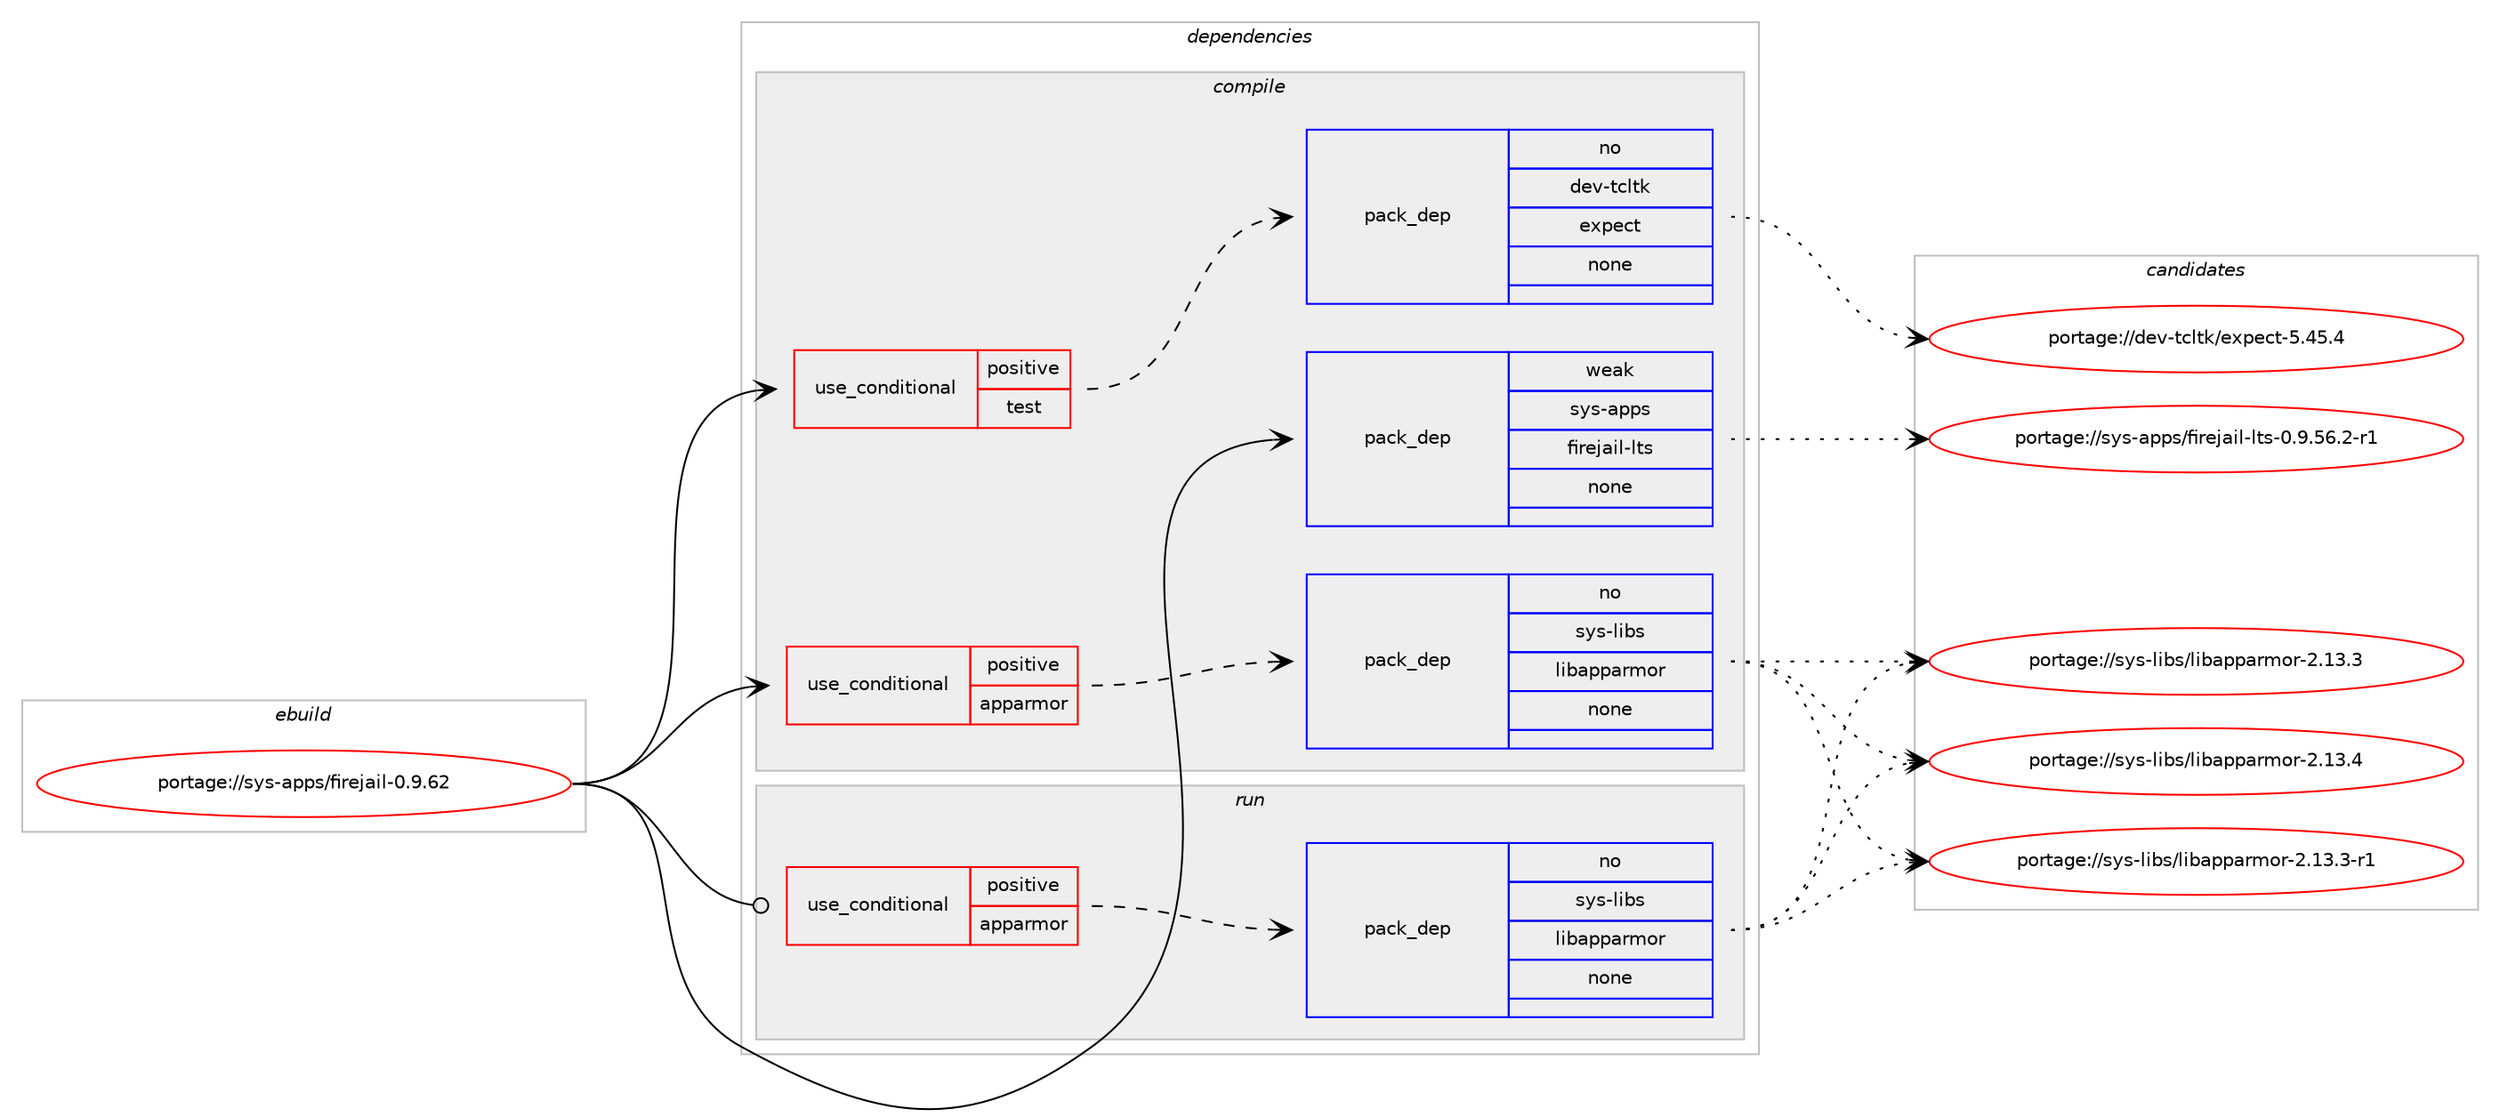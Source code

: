 digraph prolog {

# *************
# Graph options
# *************

newrank=true;
concentrate=true;
compound=true;
graph [rankdir=LR,fontname=Helvetica,fontsize=10,ranksep=1.5];#, ranksep=2.5, nodesep=0.2];
edge  [arrowhead=vee];
node  [fontname=Helvetica,fontsize=10];

# **********
# The ebuild
# **********

subgraph cluster_leftcol {
color=gray;
rank=same;
label=<<i>ebuild</i>>;
id [label="portage://sys-apps/firejail-0.9.62", color=red, width=4, href="../sys-apps/firejail-0.9.62.svg"];
}

# ****************
# The dependencies
# ****************

subgraph cluster_midcol {
color=gray;
label=<<i>dependencies</i>>;
subgraph cluster_compile {
fillcolor="#eeeeee";
style=filled;
label=<<i>compile</i>>;
subgraph cond590 {
dependency4011 [label=<<TABLE BORDER="0" CELLBORDER="1" CELLSPACING="0" CELLPADDING="4"><TR><TD ROWSPAN="3" CELLPADDING="10">use_conditional</TD></TR><TR><TD>positive</TD></TR><TR><TD>apparmor</TD></TR></TABLE>>, shape=none, color=red];
subgraph pack3346 {
dependency4012 [label=<<TABLE BORDER="0" CELLBORDER="1" CELLSPACING="0" CELLPADDING="4" WIDTH="220"><TR><TD ROWSPAN="6" CELLPADDING="30">pack_dep</TD></TR><TR><TD WIDTH="110">no</TD></TR><TR><TD>sys-libs</TD></TR><TR><TD>libapparmor</TD></TR><TR><TD>none</TD></TR><TR><TD></TD></TR></TABLE>>, shape=none, color=blue];
}
dependency4011:e -> dependency4012:w [weight=20,style="dashed",arrowhead="vee"];
}
id:e -> dependency4011:w [weight=20,style="solid",arrowhead="vee"];
subgraph cond591 {
dependency4013 [label=<<TABLE BORDER="0" CELLBORDER="1" CELLSPACING="0" CELLPADDING="4"><TR><TD ROWSPAN="3" CELLPADDING="10">use_conditional</TD></TR><TR><TD>positive</TD></TR><TR><TD>test</TD></TR></TABLE>>, shape=none, color=red];
subgraph pack3347 {
dependency4014 [label=<<TABLE BORDER="0" CELLBORDER="1" CELLSPACING="0" CELLPADDING="4" WIDTH="220"><TR><TD ROWSPAN="6" CELLPADDING="30">pack_dep</TD></TR><TR><TD WIDTH="110">no</TD></TR><TR><TD>dev-tcltk</TD></TR><TR><TD>expect</TD></TR><TR><TD>none</TD></TR><TR><TD></TD></TR></TABLE>>, shape=none, color=blue];
}
dependency4013:e -> dependency4014:w [weight=20,style="dashed",arrowhead="vee"];
}
id:e -> dependency4013:w [weight=20,style="solid",arrowhead="vee"];
subgraph pack3348 {
dependency4015 [label=<<TABLE BORDER="0" CELLBORDER="1" CELLSPACING="0" CELLPADDING="4" WIDTH="220"><TR><TD ROWSPAN="6" CELLPADDING="30">pack_dep</TD></TR><TR><TD WIDTH="110">weak</TD></TR><TR><TD>sys-apps</TD></TR><TR><TD>firejail-lts</TD></TR><TR><TD>none</TD></TR><TR><TD></TD></TR></TABLE>>, shape=none, color=blue];
}
id:e -> dependency4015:w [weight=20,style="solid",arrowhead="vee"];
}
subgraph cluster_compileandrun {
fillcolor="#eeeeee";
style=filled;
label=<<i>compile and run</i>>;
}
subgraph cluster_run {
fillcolor="#eeeeee";
style=filled;
label=<<i>run</i>>;
subgraph cond592 {
dependency4016 [label=<<TABLE BORDER="0" CELLBORDER="1" CELLSPACING="0" CELLPADDING="4"><TR><TD ROWSPAN="3" CELLPADDING="10">use_conditional</TD></TR><TR><TD>positive</TD></TR><TR><TD>apparmor</TD></TR></TABLE>>, shape=none, color=red];
subgraph pack3349 {
dependency4017 [label=<<TABLE BORDER="0" CELLBORDER="1" CELLSPACING="0" CELLPADDING="4" WIDTH="220"><TR><TD ROWSPAN="6" CELLPADDING="30">pack_dep</TD></TR><TR><TD WIDTH="110">no</TD></TR><TR><TD>sys-libs</TD></TR><TR><TD>libapparmor</TD></TR><TR><TD>none</TD></TR><TR><TD></TD></TR></TABLE>>, shape=none, color=blue];
}
dependency4016:e -> dependency4017:w [weight=20,style="dashed",arrowhead="vee"];
}
id:e -> dependency4016:w [weight=20,style="solid",arrowhead="odot"];
}
}

# **************
# The candidates
# **************

subgraph cluster_choices {
rank=same;
color=gray;
label=<<i>candidates</i>>;

subgraph choice3346 {
color=black;
nodesep=1;
choice11512111545108105981154710810598971121129711410911111445504649514652 [label="portage://sys-libs/libapparmor-2.13.4", color=red, width=4,href="../sys-libs/libapparmor-2.13.4.svg"];
choice115121115451081059811547108105989711211297114109111114455046495146514511449 [label="portage://sys-libs/libapparmor-2.13.3-r1", color=red, width=4,href="../sys-libs/libapparmor-2.13.3-r1.svg"];
choice11512111545108105981154710810598971121129711410911111445504649514651 [label="portage://sys-libs/libapparmor-2.13.3", color=red, width=4,href="../sys-libs/libapparmor-2.13.3.svg"];
dependency4012:e -> choice11512111545108105981154710810598971121129711410911111445504649514652:w [style=dotted,weight="100"];
dependency4012:e -> choice115121115451081059811547108105989711211297114109111114455046495146514511449:w [style=dotted,weight="100"];
dependency4012:e -> choice11512111545108105981154710810598971121129711410911111445504649514651:w [style=dotted,weight="100"];
}
subgraph choice3347 {
color=black;
nodesep=1;
choice1001011184511699108116107471011201121019911645534652534652 [label="portage://dev-tcltk/expect-5.45.4", color=red, width=4,href="../dev-tcltk/expect-5.45.4.svg"];
dependency4014:e -> choice1001011184511699108116107471011201121019911645534652534652:w [style=dotted,weight="100"];
}
subgraph choice3348 {
color=black;
nodesep=1;
choice11512111545971121121154710210511410110697105108451081161154548465746535446504511449 [label="portage://sys-apps/firejail-lts-0.9.56.2-r1", color=red, width=4,href="../sys-apps/firejail-lts-0.9.56.2-r1.svg"];
dependency4015:e -> choice11512111545971121121154710210511410110697105108451081161154548465746535446504511449:w [style=dotted,weight="100"];
}
subgraph choice3349 {
color=black;
nodesep=1;
choice11512111545108105981154710810598971121129711410911111445504649514652 [label="portage://sys-libs/libapparmor-2.13.4", color=red, width=4,href="../sys-libs/libapparmor-2.13.4.svg"];
choice115121115451081059811547108105989711211297114109111114455046495146514511449 [label="portage://sys-libs/libapparmor-2.13.3-r1", color=red, width=4,href="../sys-libs/libapparmor-2.13.3-r1.svg"];
choice11512111545108105981154710810598971121129711410911111445504649514651 [label="portage://sys-libs/libapparmor-2.13.3", color=red, width=4,href="../sys-libs/libapparmor-2.13.3.svg"];
dependency4017:e -> choice11512111545108105981154710810598971121129711410911111445504649514652:w [style=dotted,weight="100"];
dependency4017:e -> choice115121115451081059811547108105989711211297114109111114455046495146514511449:w [style=dotted,weight="100"];
dependency4017:e -> choice11512111545108105981154710810598971121129711410911111445504649514651:w [style=dotted,weight="100"];
}
}

}
